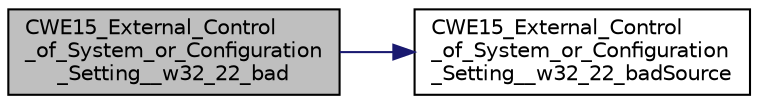 digraph "CWE15_External_Control_of_System_or_Configuration_Setting__w32_22_bad"
{
  edge [fontname="Helvetica",fontsize="10",labelfontname="Helvetica",labelfontsize="10"];
  node [fontname="Helvetica",fontsize="10",shape=record];
  rankdir="LR";
  Node0 [label="CWE15_External_Control\l_of_System_or_Configuration\l_Setting__w32_22_bad",height=0.2,width=0.4,color="black", fillcolor="grey75", style="filled", fontcolor="black"];
  Node0 -> Node1 [color="midnightblue",fontsize="10",style="solid",fontname="Helvetica"];
  Node1 [label="CWE15_External_Control\l_of_System_or_Configuration\l_Setting__w32_22_badSource",height=0.2,width=0.4,color="black", fillcolor="white", style="filled",URL="$CWE15__External__Control__of__System__or__Configuration__Setting____w32__22a_8c.html#a17e4a785bc89dbd83816bb91d3e634fd"];
}
